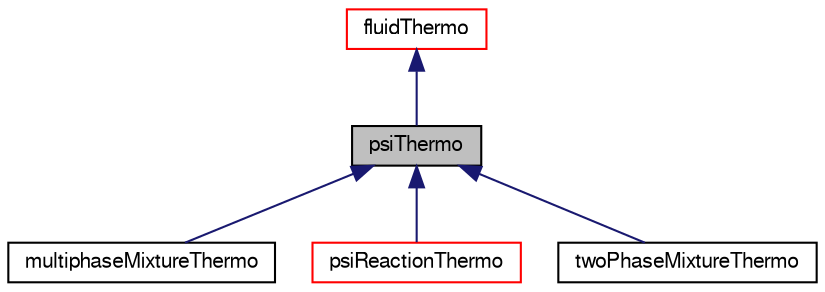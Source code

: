 digraph "psiThermo"
{
  bgcolor="transparent";
  edge [fontname="FreeSans",fontsize="10",labelfontname="FreeSans",labelfontsize="10"];
  node [fontname="FreeSans",fontsize="10",shape=record];
  Node0 [label="psiThermo",height=0.2,width=0.4,color="black", fillcolor="grey75", style="filled", fontcolor="black"];
  Node1 -> Node0 [dir="back",color="midnightblue",fontsize="10",style="solid",fontname="FreeSans"];
  Node1 [label="fluidThermo",height=0.2,width=0.4,color="red",URL="$a29758.html",tooltip="Fundamental fluid thermodynamic properties. "];
  Node0 -> Node19 [dir="back",color="midnightblue",fontsize="10",style="solid",fontname="FreeSans"];
  Node19 [label="multiphaseMixtureThermo",height=0.2,width=0.4,color="black",URL="$a31922.html"];
  Node0 -> Node20 [dir="back",color="midnightblue",fontsize="10",style="solid",fontname="FreeSans"];
  Node20 [label="psiReactionThermo",height=0.2,width=0.4,color="red",URL="$a30166.html",tooltip="Foam::psiReactionThermo. "];
  Node0 -> Node22 [dir="back",color="midnightblue",fontsize="10",style="solid",fontname="FreeSans"];
  Node22 [label="twoPhaseMixtureThermo",height=0.2,width=0.4,color="black",URL="$a31914.html"];
}
